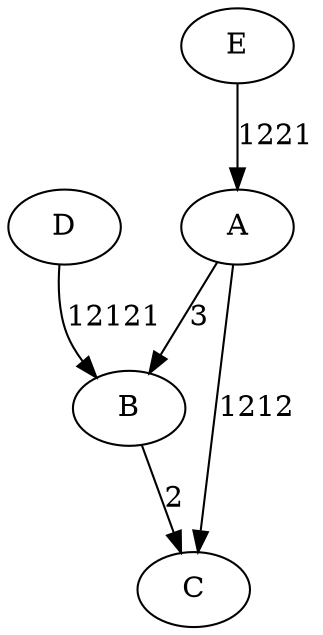 digraph G {
"A"
"A" -> "B" [ label="3" ];
"A" -> "C" [ label="1212" ];
"B"
"B" -> "C" [ label="2" ];
"C"
"D"
"D" -> "B" [ label="12121" ];
"E"
"E" -> "A" [ label="1221" ];
}